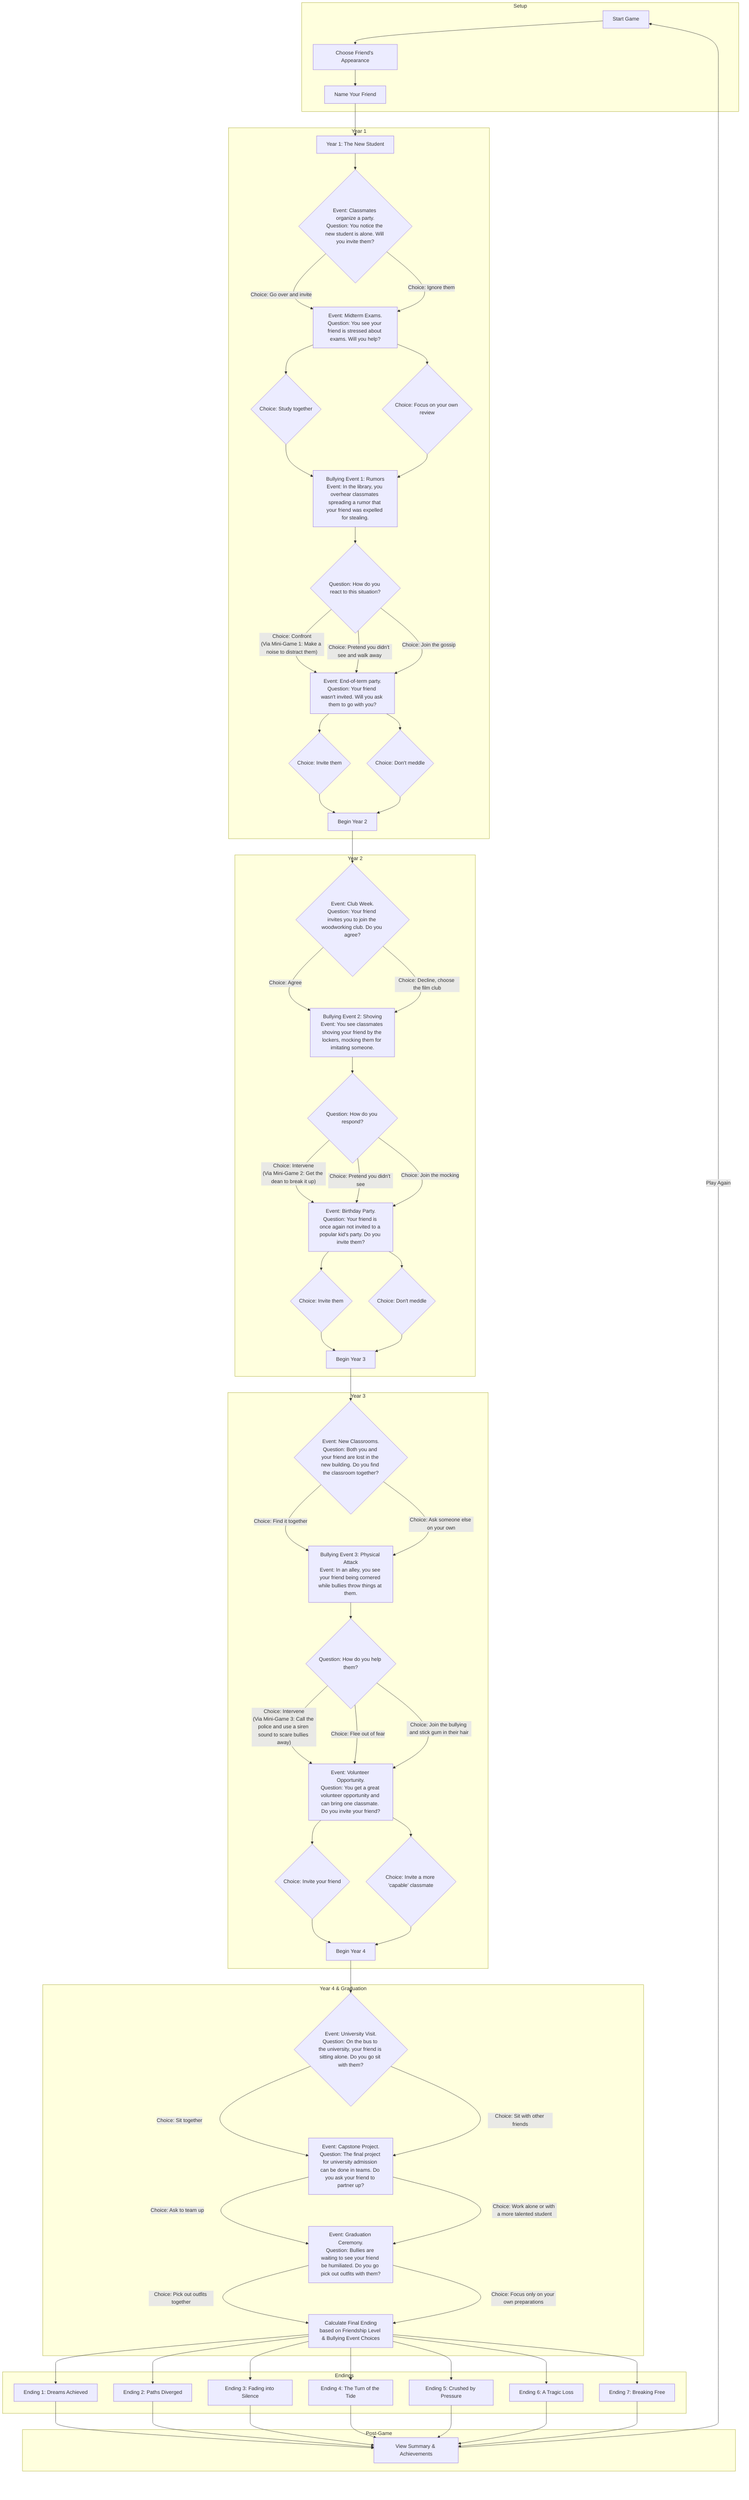 graph TD
    subgraph "Setup"
        A["Start Game"] --> B["Choose Friend's Appearance"];
        B --> C["Name Your Friend"];
    end

    C --> D["Year 1: The New Student"];
    
    subgraph "Year 1"
        D --> E{"Event: Classmates organize a party.<br/>Question: You notice the new student is alone. Will you invite them?"};
        E -->|Choice: Go over and invite| F["Event: Midterm Exams.<br/>Question: You see your friend is stressed about exams. Will you help?"];
        E -->|Choice: Ignore them| F;

        F --> G{"Choice: Study together"};
        F --> H{"Choice: Focus on your own review"};
        G & H --> I["Bullying Event 1: Rumors<br/>Event: In the library, you overhear classmates spreading a rumor that your friend was expelled for stealing."];

        I --> I_Choice{"Question: How do you react to this situation?"};
        I_Choice -->|"Choice: Confront<br/>(Via Mini-Game 1: Make a noise to distract them)"| J["Event: End-of-term party.<br/>Question: Your friend wasn't invited. Will you ask them to go with you?"];
        I_Choice -->|Choice: Pretend you didn't see and walk away| J;
        I_Choice -->|Choice: Join the gossip| J;

        J --> K{"Choice: Invite them"};
        J --> L{"Choice: Don't meddle"};
        K & L --> M["Begin Year 2"];
    end

    subgraph "Year 2"
        M --> N{"Event: Club Week.<br/>Question: Your friend invites you to join the woodworking club. Do you agree?"};
        N -->|Choice: Agree| O["Bullying Event 2: Shoving<br/>Event: You see classmates shoving your friend by the lockers, mocking them for imitating someone."];
        N -->|Choice: Decline, choose the film club| O;

        O --> O_Choice{"Question: How do you respond?"};
        O_Choice -->|"Choice: Intervene<br/>(Via Mini-Game 2: Get the dean to break it up)"| P["Event: Birthday Party.<br/>Question: Your friend is once again not invited to a popular kid's party. Do you invite them?"];
        O_Choice -->|Choice: Pretend you didn't see| P;
        O_Choice -->|Choice: Join the mocking| P;
        
        P --> Q{"Choice: Invite them"};
        P --> R{"Choice: Don't meddle"};
        Q & R --> S["Begin Year 3"];
    end

    subgraph "Year 3"
        S --> T{"Event: New Classrooms.<br/>Question: Both you and your friend are lost in the new building. Do you find the classroom together?"};
        T -->|Choice: Find it together| U["Bullying Event 3: Physical Attack<br/>Event: In an alley, you see your friend being cornered while bullies throw things at them."];
        T -->|Choice: Ask someone else on your own| U;

        U --> U_Choice{"Question: How do you help them?"};
        U_Choice -->|"Choice: Intervene<br/>(Via Mini-Game 3: Call the police and use a siren sound to scare bullies away)"| V["Event: Volunteer Opportunity.<br/>Question: You get a great volunteer opportunity and can bring one classmate. Do you invite your friend?"];
        U_Choice -->|Choice: Flee out of fear| V;
        U_Choice -->|Choice: Join the bullying and stick gum in their hair| V;

        V --> W{"Choice: Invite your friend"};
        V --> X{"Choice: Invite a more 'capable' classmate"};
        W & X --> Y["Begin Year 4"];
    end

    subgraph "Year 4 & Graduation"
        Y --> Z{"Event: University Visit.<br/>Question: On the bus to the university, your friend is sitting alone. Do you go sit with them?"};
        Z -->|Choice: Sit together| AA["Event: Capstone Project.<br/>Question: The final project for university admission can be done in teams. Do you ask your friend to partner up?"];
        Z -->|Choice: Sit with other friends| AA;

        AA -->|Choice: Ask to team up| BB["Event: Graduation Ceremony.<br/>Question: Bullies are waiting to see your friend be humiliated. Do you go pick out outfits with them?"];
        AA -->|Choice: Work alone or with a more talented student| BB;

        BB -->|Choice: Pick out outfits together| CC["Calculate Ending"];
        BB -->|Choice: Focus only on your own preparations| CC;
    end

    subgraph "Endings"
        CC["Calculate Final Ending<br/>based on Friendship Level & Bullying Event Choices"] --> E1["Ending 1: Dreams Achieved"];
        CC --> E2["Ending 2: Paths Diverged"];
        CC --> E3["Ending 3: Fading into Silence"];
        CC --> E4["Ending 4: The Turn of the Tide"];
        CC --> E5["Ending 5: Crushed by Pressure"];
        CC --> E6["Ending 6: A Tragic Loss"];
        CC --> E7["Ending 7: Breaking Free"];
    end

    subgraph "Post-Game"
        E1 & E2 & E3 & E4 & E5 & E6 & E7 --> F1["View Summary & Achievements"];
        F1 -->|Play Again| A;
    end